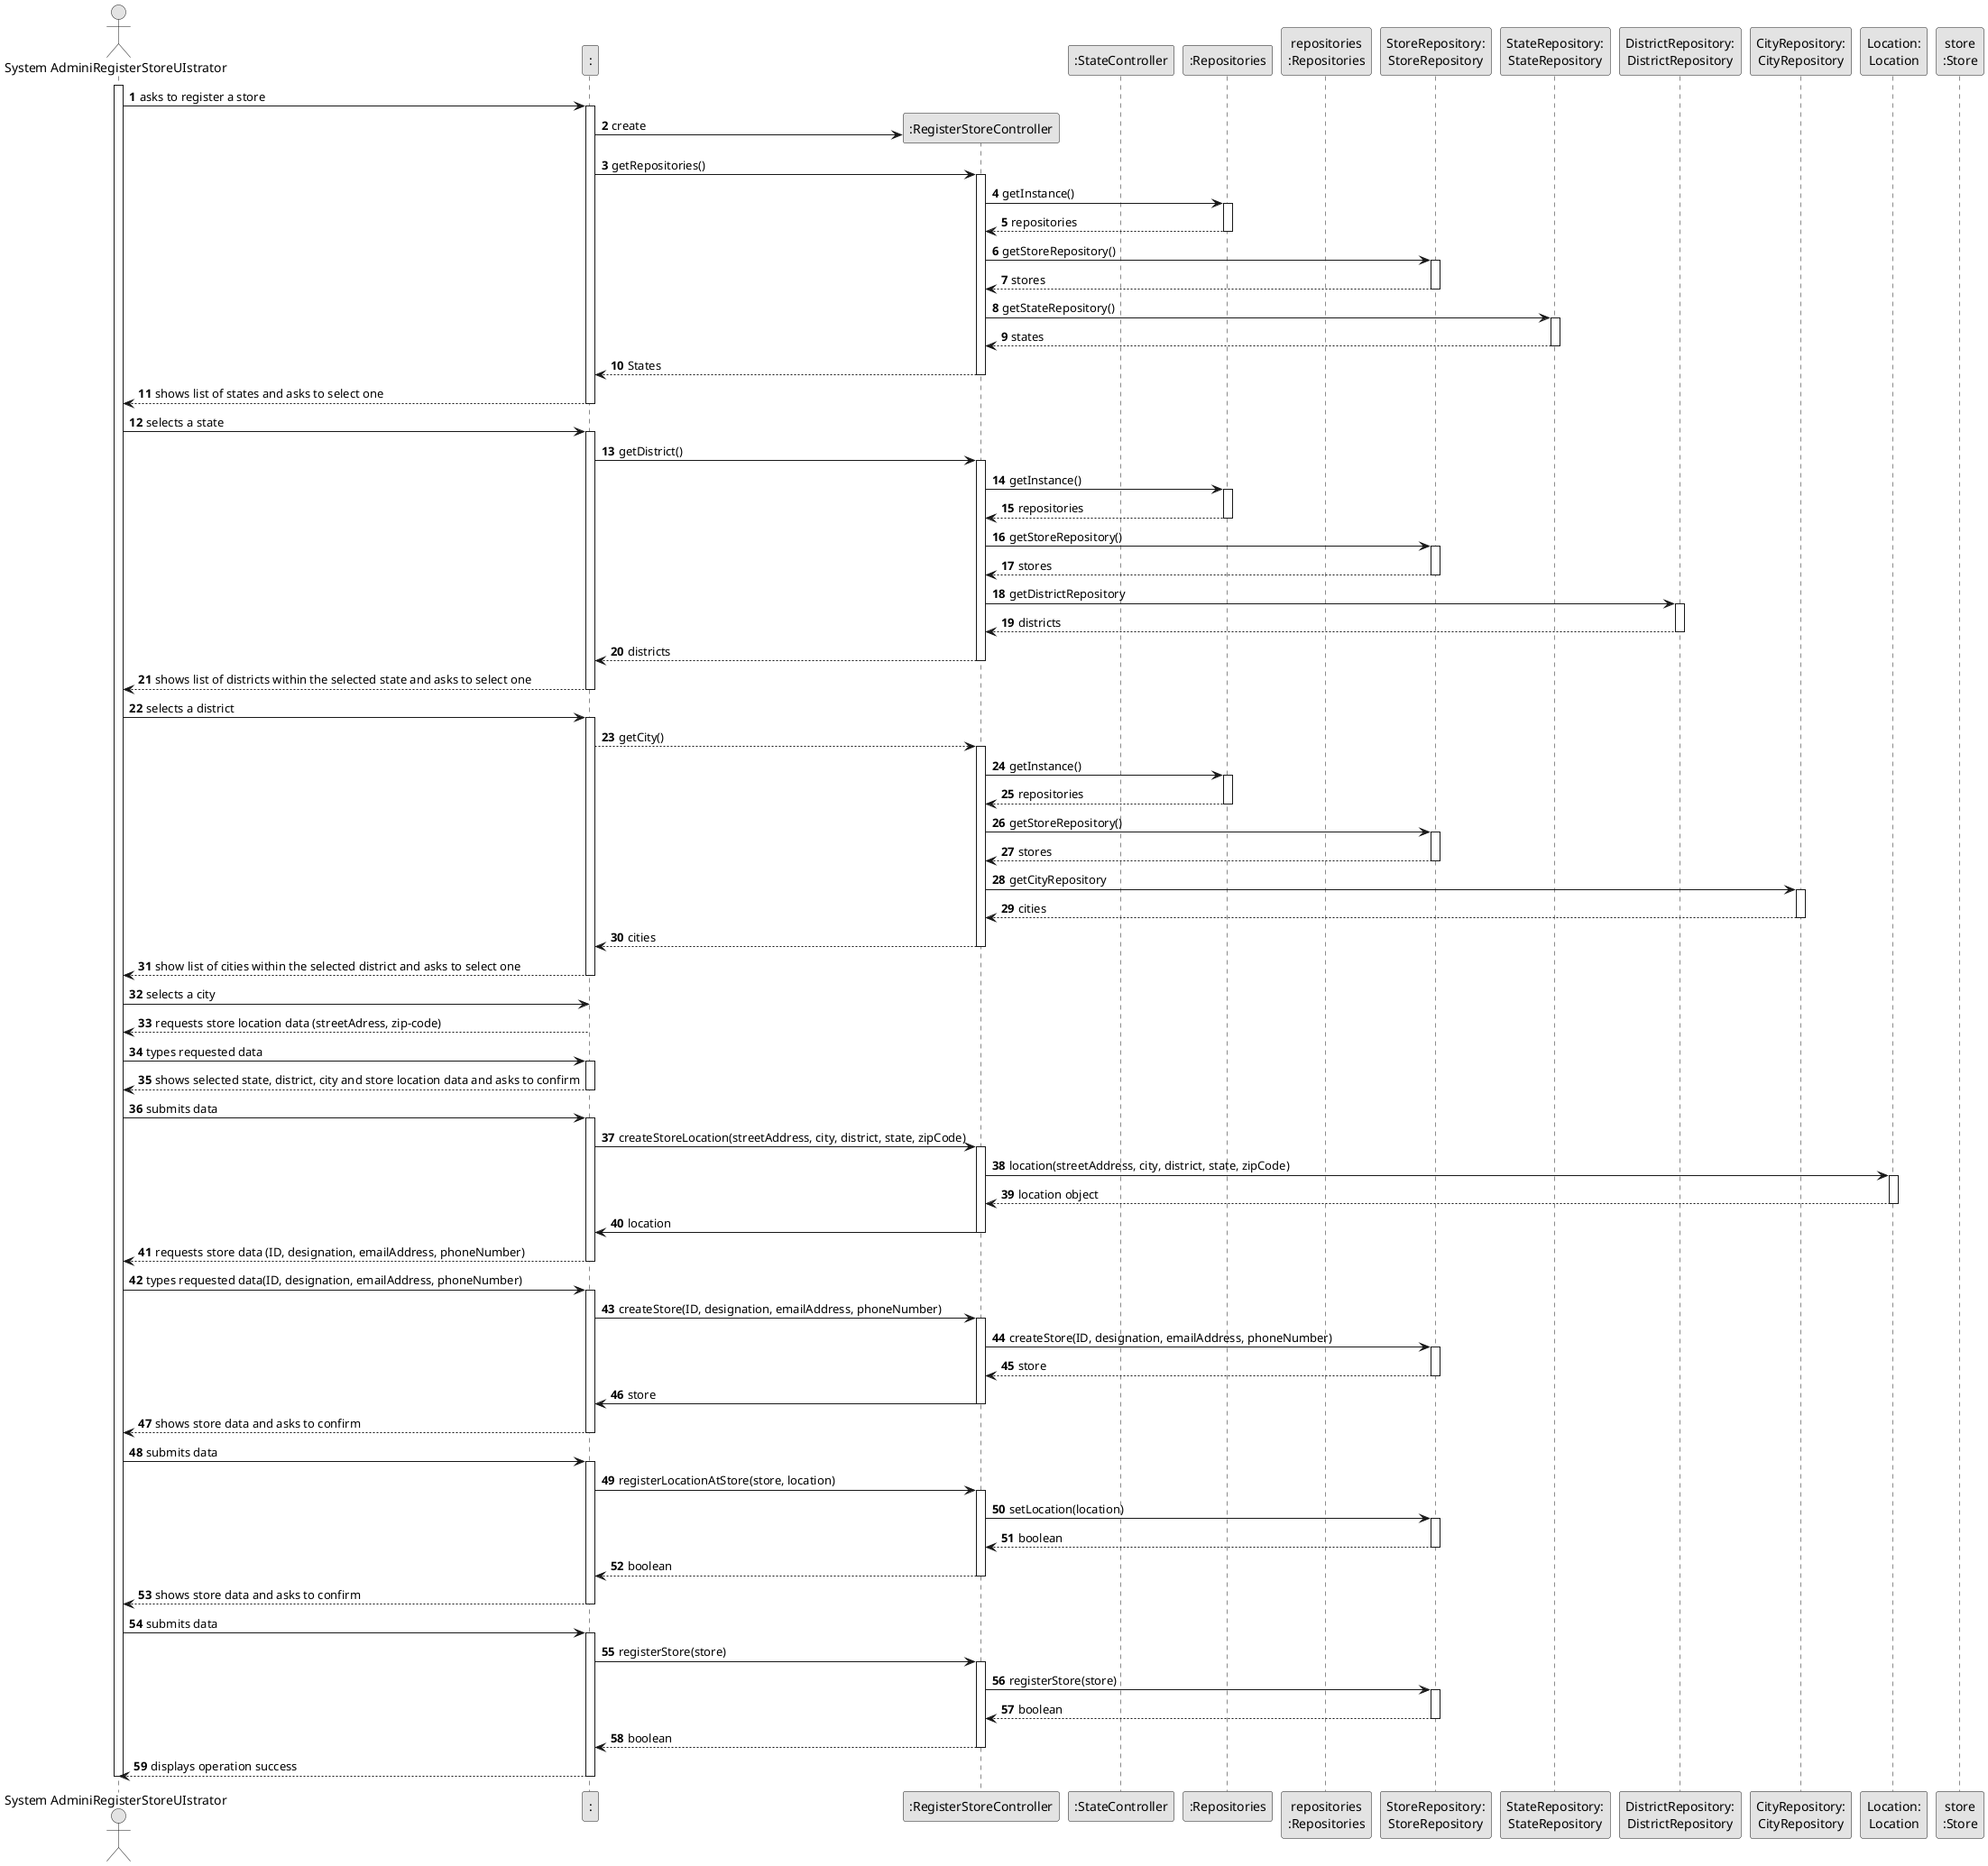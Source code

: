 @startuml
skinparam monochrome true
skinparam packageStyle rectangle
skinparam shadowing false

autonumber

'hide footbox
actor "System AdminiRegisterStoreUIstrator" as ADM
participant ":" as UI
participant ":RegisterStoreController" as STRCTRL
participant ":StateController" as STCTRL
participant ":Repositories" as RepositorySingleton
participant "repositories\n:Repositories" as PLAT
participant "StoreRepository:\nStoreRepository" as StoreRepository
participant "StateRepository:\nStateRepository" as StateRepository
participant "DistrictRepository:\nDistrictRepository" as DistrictRepository
participant "CityRepository:\nCityRepository" as CityRepository
participant "Location:\nLocation" as Location
'participant ":ApplicationSession" as _APP
'participant "appSession\n:ApplicationSession" as APP
'participant "currentSession\n:UserSession" as SESSAO
'participant "organizationRepository:\nOrganizationRepository" as OrganizationRepository
'participant "organization\n:Organization" as ORG
participant "store\n:Store" as Store

activate ADM

        ADM -> UI : asks to register a store

        activate UI

'            UI --> ADM : requests data (reference, description,  informal \n description, technical description, duration, cost)
            'create CTRL
            UI -> STRCTRL** : create

            UI -> STRCTRL : getRepositories()
            activate STRCTRL

                    STRCTRL -> RepositorySingleton : getInstance()
                    activate RepositorySingleton

                    RepositorySingleton --> STRCTRL: repositories
                    deactivate RepositorySingleton

                    STRCTRL -> StoreRepository : getStoreRepository()
                    activate StoreRepository

                    StoreRepository --> STRCTRL : stores
                    deactivate StoreRepository

                    STRCTRL -> StateRepository : getStateRepository()
                    activate StateRepository

                    StateRepository --> STRCTRL : states
                    deactivate StateRepository

            STRCTRL --> UI : States
            deactivate STRCTRL

            UI --> ADM : shows list of states and asks to select one
            deactivate UI

            ADM -> UI : selects a state
            activate UI

            UI -> STRCTRL : getDistrict()
            activate STRCTRL

                    STRCTRL -> RepositorySingleton : getInstance()
                    activate RepositorySingleton

                    RepositorySingleton --> STRCTRL: repositories
                    deactivate RepositorySingleton

                    STRCTRL -> StoreRepository : getStoreRepository()
                    activate StoreRepository

                    StoreRepository --> STRCTRL : stores
                    deactivate StoreRepository

                    STRCTRL -> DistrictRepository : getDistrictRepository
                    activate DistrictRepository

                    DistrictRepository --> STRCTRL : districts
                    deactivate DistrictRepository


            STRCTRL --> UI : districts
            deactivate STRCTRL

            UI --> ADM : shows list of districts within the selected state and asks to select one
            deactivate UI

            ADM -> UI : selects a district
            activate UI

            UI --> STRCTRL : getCity()
            activate STRCTRL

                STRCTRL -> RepositorySingleton : getInstance()
                activate RepositorySingleton

                RepositorySingleton --> STRCTRL: repositories
                deactivate RepositorySingleton

                STRCTRL -> StoreRepository : getStoreRepository()
                activate StoreRepository

                StoreRepository --> STRCTRL : stores
                deactivate StoreRepository

                STRCTRL -> CityRepository : getCityRepository
                activate CityRepository

                CityRepository --> STRCTRL : cities
                deactivate CityRepository

            STRCTRL --> UI : cities
            deactivate STRCTRL

            UI --> ADM : show list of cities within the selected district and asks to select one
            deactivate UI

            ADM -> UI: selects a city

            UI --> ADM : requests store location data (streetAdress, zip-code)
            deactivate UI

            ADM -> UI : types requested data
            activate UI

            UI --> ADM : shows selected state, district, city and store location data and asks to confirm
            deactivate UI

            ADM -> UI : submits data
            activate UI

                    UI -> STRCTRL :createStoreLocation(streetAddress, city, district, state, zipCode)
                    activate STRCTRL

                    STRCTRL -> Location : location(streetAddress, city, district, state, zipCode)
                    activate Location

                    Location --> STRCTRL : location object
                    deactivate Location

                    STRCTRL -> UI : location
                    deactivate STRCTRL

            UI --> ADM : requests store data (ID, designation, emailAddress, phoneNumber)
            deactivate UI

            ADM -> UI : types requested data(ID, designation, emailAddress, phoneNumber)
            activate UI

                                UI -> STRCTRL :createStore(ID, designation, emailAddress, phoneNumber)
                                activate STRCTRL

                                STRCTRL -> StoreRepository : createStore(ID, designation, emailAddress, phoneNumber)
                                activate StoreRepository

                                StoreRepository --> STRCTRL : store
                                deactivate StoreRepository

                                STRCTRL -> UI : store
                                deactivate STRCTRL


            UI --> ADM : shows store data and asks to confirm
            deactivate UI

            ADM -> UI : submits data
            activate UI

                UI -> STRCTRL : registerLocationAtStore(store, location)
                activate STRCTRL

                STRCTRL -> StoreRepository : setLocation(location)
                activate StoreRepository

                StoreRepository --> STRCTRL : boolean
                deactivate StoreRepository

                STRCTRL --> UI : boolean
                deactivate STRCTRL

                UI --> ADM : shows store data and asks to confirm
                deactivate UI

                ADM -> UI : submits data
                activate UI

                UI -> STRCTRL : registerStore(store)
                activate STRCTRL


                STRCTRL -> StoreRepository : registerStore(store)
                activate StoreRepository

                StoreRepository --> STRCTRL : boolean
                deactivate StoreRepository

                STRCTRL --> UI : boolean
                deactivate STRCTRL

                UI --> ADM : displays operation success
                deactivate UI

           deactivate UI

deactivate ADM

@enduml